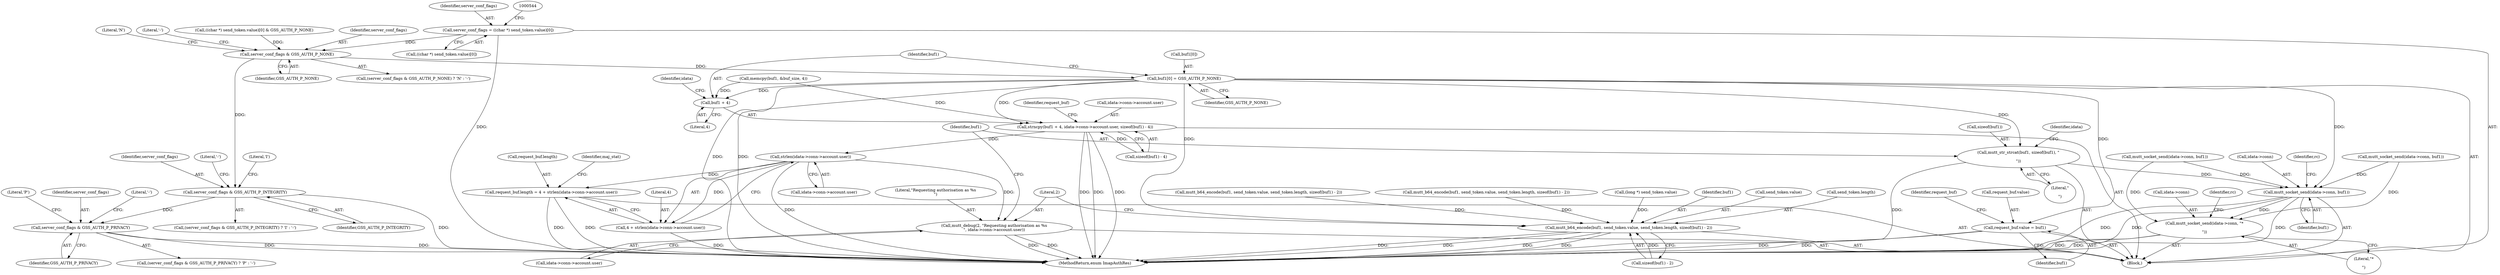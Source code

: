 digraph "0_neomutt_6f163e07ae68654d7ac5268cbb7565f6df79ad85_0@array" {
"1000530" [label="(Call,server_conf_flags = ((char *) send_token.value)[0])"];
"1000587" [label="(Call,server_conf_flags & GSS_AUTH_P_NONE)"];
"1000593" [label="(Call,server_conf_flags & GSS_AUTH_P_INTEGRITY)"];
"1000599" [label="(Call,server_conf_flags & GSS_AUTH_P_PRIVACY)"];
"1000617" [label="(Call,buf1[0] = GSS_AUTH_P_NONE)"];
"1000622" [label="(Call,strncpy(buf1 + 4, idata->conn->account.user, sizeof(buf1) - 4))"];
"1000648" [label="(Call,strlen(idata->conn->account.user))"];
"1000642" [label="(Call,request_buf.length = 4 + strlen(idata->conn->account.user))"];
"1000646" [label="(Call,4 + strlen(idata->conn->account.user))"];
"1000691" [label="(Call,mutt_debug(2, \"Requesting authorisation as %s\n\", idata->conn->account.user))"];
"1000623" [label="(Call,buf1 + 4)"];
"1000637" [label="(Call,request_buf.value = buf1)"];
"1000679" [label="(Call,mutt_b64_encode(buf1, send_token.value, send_token.length, sizeof(buf1) - 2))"];
"1000701" [label="(Call,mutt_str_strcat(buf1, sizeof(buf1), \"\r\n\"))"];
"1000706" [label="(Call,mutt_socket_send(idata->conn, buf1))"];
"1000763" [label="(Call,mutt_socket_send(idata->conn, \"*\r\n\"))"];
"1000589" [label="(Identifier,GSS_AUTH_P_NONE)"];
"1000646" [label="(Call,4 + strlen(idata->conn->account.user))"];
"1000590" [label="(Literal,'N')"];
"1000602" [label="(Literal,'P')"];
"1000596" [label="(Literal,'I')"];
"1000680" [label="(Identifier,buf1)"];
"1000708" [label="(Identifier,idata)"];
"1000767" [label="(Literal,\"*\r\n\")"];
"1000600" [label="(Identifier,server_conf_flags)"];
"1000612" [label="(Call,memcpy(buf1, &buf_size, 4))"];
"1000694" [label="(Call,idata->conn->account.user)"];
"1000587" [label="(Call,server_conf_flags & GSS_AUTH_P_NONE)"];
"1000707" [label="(Call,idata->conn)"];
"1000681" [label="(Call,send_token.value)"];
"1000595" [label="(Identifier,GSS_AUTH_P_INTEGRITY)"];
"1000591" [label="(Literal,'-')"];
"1000541" [label="(Call,((char *) send_token.value)[0] & GSS_AUTH_P_NONE)"];
"1000603" [label="(Literal,'-')"];
"1000639" [label="(Identifier,request_buf)"];
"1000702" [label="(Identifier,buf1)"];
"1000684" [label="(Call,send_token.length)"];
"1000621" [label="(Identifier,GSS_AUTH_P_NONE)"];
"1000453" [label="(Call,mutt_socket_send(idata->conn, buf1))"];
"1000629" [label="(Identifier,idata)"];
"1000710" [label="(Identifier,buf1)"];
"1000633" [label="(Call,sizeof(buf1) - 4)"];
"1000764" [label="(Call,idata->conn)"];
"1000622" [label="(Call,strncpy(buf1 + 4, idata->conn->account.user, sizeof(buf1) - 4))"];
"1000532" [label="(Call,((char *) send_token.value)[0])"];
"1000586" [label="(Call,(server_conf_flags & GSS_AUTH_P_NONE) ? 'N' : '-')"];
"1000770" [label="(Identifier,rc)"];
"1000530" [label="(Call,server_conf_flags = ((char *) send_token.value)[0])"];
"1000691" [label="(Call,mutt_debug(2, \"Requesting authorisation as %s\n\", idata->conn->account.user))"];
"1000594" [label="(Identifier,server_conf_flags)"];
"1000647" [label="(Literal,4)"];
"1000617" [label="(Call,buf1[0] = GSS_AUTH_P_NONE)"];
"1000642" [label="(Call,request_buf.length = 4 + strlen(idata->conn->account.user))"];
"1000693" [label="(Literal,\"Requesting authorisation as %s\n\")"];
"1000601" [label="(Identifier,GSS_AUTH_P_PRIVACY)"];
"1000637" [label="(Call,request_buf.value = buf1)"];
"1000618" [label="(Call,buf1[0])"];
"1000592" [label="(Call,(server_conf_flags & GSS_AUTH_P_INTEGRITY) ? 'I' : '-')"];
"1000624" [label="(Identifier,buf1)"];
"1000641" [label="(Identifier,buf1)"];
"1000312" [label="(Call,mutt_b64_encode(buf1, send_token.value, send_token.length, sizeof(buf1) - 2))"];
"1000763" [label="(Call,mutt_socket_send(idata->conn, \"*\r\n\"))"];
"1000623" [label="(Call,buf1 + 4)"];
"1000598" [label="(Call,(server_conf_flags & GSS_AUTH_P_PRIVACY) ? 'P' : '-')"];
"1000713" [label="(Identifier,rc)"];
"1000625" [label="(Literal,4)"];
"1000648" [label="(Call,strlen(idata->conn->account.user))"];
"1000638" [label="(Call,request_buf.value)"];
"1000687" [label="(Call,sizeof(buf1) - 2)"];
"1000431" [label="(Call,mutt_b64_encode(buf1, send_token.value, send_token.length, sizeof(buf1) - 2))"];
"1000705" [label="(Literal,\"\r\n\")"];
"1000531" [label="(Identifier,server_conf_flags)"];
"1000679" [label="(Call,mutt_b64_encode(buf1, send_token.value, send_token.length, sizeof(buf1) - 2))"];
"1000649" [label="(Call,idata->conn->account.user)"];
"1000120" [label="(Block,)"];
"1000597" [label="(Literal,'-')"];
"1000599" [label="(Call,server_conf_flags & GSS_AUTH_P_PRIVACY)"];
"1000703" [label="(Call,sizeof(buf1))"];
"1000573" [label="(Call,(long *) send_token.value)"];
"1000706" [label="(Call,mutt_socket_send(idata->conn, buf1))"];
"1000644" [label="(Identifier,request_buf)"];
"1000782" [label="(MethodReturn,enum ImapAuthRes)"];
"1000701" [label="(Call,mutt_str_strcat(buf1, sizeof(buf1), \"\r\n\"))"];
"1000593" [label="(Call,server_conf_flags & GSS_AUTH_P_INTEGRITY)"];
"1000643" [label="(Call,request_buf.length)"];
"1000588" [label="(Identifier,server_conf_flags)"];
"1000692" [label="(Literal,2)"];
"1000626" [label="(Call,idata->conn->account.user)"];
"1000334" [label="(Call,mutt_socket_send(idata->conn, buf1))"];
"1000657" [label="(Identifier,maj_stat)"];
"1000530" -> "1000120"  [label="AST: "];
"1000530" -> "1000532"  [label="CFG: "];
"1000531" -> "1000530"  [label="AST: "];
"1000532" -> "1000530"  [label="AST: "];
"1000544" -> "1000530"  [label="CFG: "];
"1000530" -> "1000782"  [label="DDG: "];
"1000530" -> "1000587"  [label="DDG: "];
"1000587" -> "1000586"  [label="AST: "];
"1000587" -> "1000589"  [label="CFG: "];
"1000588" -> "1000587"  [label="AST: "];
"1000589" -> "1000587"  [label="AST: "];
"1000590" -> "1000587"  [label="CFG: "];
"1000591" -> "1000587"  [label="CFG: "];
"1000541" -> "1000587"  [label="DDG: "];
"1000587" -> "1000593"  [label="DDG: "];
"1000587" -> "1000617"  [label="DDG: "];
"1000593" -> "1000592"  [label="AST: "];
"1000593" -> "1000595"  [label="CFG: "];
"1000594" -> "1000593"  [label="AST: "];
"1000595" -> "1000593"  [label="AST: "];
"1000596" -> "1000593"  [label="CFG: "];
"1000597" -> "1000593"  [label="CFG: "];
"1000593" -> "1000782"  [label="DDG: "];
"1000593" -> "1000599"  [label="DDG: "];
"1000599" -> "1000598"  [label="AST: "];
"1000599" -> "1000601"  [label="CFG: "];
"1000600" -> "1000599"  [label="AST: "];
"1000601" -> "1000599"  [label="AST: "];
"1000602" -> "1000599"  [label="CFG: "];
"1000603" -> "1000599"  [label="CFG: "];
"1000599" -> "1000782"  [label="DDG: "];
"1000599" -> "1000782"  [label="DDG: "];
"1000617" -> "1000120"  [label="AST: "];
"1000617" -> "1000621"  [label="CFG: "];
"1000618" -> "1000617"  [label="AST: "];
"1000621" -> "1000617"  [label="AST: "];
"1000624" -> "1000617"  [label="CFG: "];
"1000617" -> "1000782"  [label="DDG: "];
"1000617" -> "1000782"  [label="DDG: "];
"1000617" -> "1000622"  [label="DDG: "];
"1000617" -> "1000623"  [label="DDG: "];
"1000617" -> "1000637"  [label="DDG: "];
"1000617" -> "1000679"  [label="DDG: "];
"1000617" -> "1000701"  [label="DDG: "];
"1000617" -> "1000706"  [label="DDG: "];
"1000622" -> "1000120"  [label="AST: "];
"1000622" -> "1000633"  [label="CFG: "];
"1000623" -> "1000622"  [label="AST: "];
"1000626" -> "1000622"  [label="AST: "];
"1000633" -> "1000622"  [label="AST: "];
"1000639" -> "1000622"  [label="CFG: "];
"1000622" -> "1000782"  [label="DDG: "];
"1000622" -> "1000782"  [label="DDG: "];
"1000622" -> "1000782"  [label="DDG: "];
"1000612" -> "1000622"  [label="DDG: "];
"1000633" -> "1000622"  [label="DDG: "];
"1000622" -> "1000648"  [label="DDG: "];
"1000648" -> "1000646"  [label="AST: "];
"1000648" -> "1000649"  [label="CFG: "];
"1000649" -> "1000648"  [label="AST: "];
"1000646" -> "1000648"  [label="CFG: "];
"1000648" -> "1000782"  [label="DDG: "];
"1000648" -> "1000642"  [label="DDG: "];
"1000648" -> "1000646"  [label="DDG: "];
"1000648" -> "1000691"  [label="DDG: "];
"1000642" -> "1000120"  [label="AST: "];
"1000642" -> "1000646"  [label="CFG: "];
"1000643" -> "1000642"  [label="AST: "];
"1000646" -> "1000642"  [label="AST: "];
"1000657" -> "1000642"  [label="CFG: "];
"1000642" -> "1000782"  [label="DDG: "];
"1000642" -> "1000782"  [label="DDG: "];
"1000647" -> "1000646"  [label="AST: "];
"1000646" -> "1000782"  [label="DDG: "];
"1000691" -> "1000120"  [label="AST: "];
"1000691" -> "1000694"  [label="CFG: "];
"1000692" -> "1000691"  [label="AST: "];
"1000693" -> "1000691"  [label="AST: "];
"1000694" -> "1000691"  [label="AST: "];
"1000702" -> "1000691"  [label="CFG: "];
"1000691" -> "1000782"  [label="DDG: "];
"1000691" -> "1000782"  [label="DDG: "];
"1000623" -> "1000625"  [label="CFG: "];
"1000624" -> "1000623"  [label="AST: "];
"1000625" -> "1000623"  [label="AST: "];
"1000629" -> "1000623"  [label="CFG: "];
"1000612" -> "1000623"  [label="DDG: "];
"1000637" -> "1000120"  [label="AST: "];
"1000637" -> "1000641"  [label="CFG: "];
"1000638" -> "1000637"  [label="AST: "];
"1000641" -> "1000637"  [label="AST: "];
"1000644" -> "1000637"  [label="CFG: "];
"1000637" -> "1000782"  [label="DDG: "];
"1000637" -> "1000782"  [label="DDG: "];
"1000679" -> "1000120"  [label="AST: "];
"1000679" -> "1000687"  [label="CFG: "];
"1000680" -> "1000679"  [label="AST: "];
"1000681" -> "1000679"  [label="AST: "];
"1000684" -> "1000679"  [label="AST: "];
"1000687" -> "1000679"  [label="AST: "];
"1000692" -> "1000679"  [label="CFG: "];
"1000679" -> "1000782"  [label="DDG: "];
"1000679" -> "1000782"  [label="DDG: "];
"1000679" -> "1000782"  [label="DDG: "];
"1000679" -> "1000782"  [label="DDG: "];
"1000573" -> "1000679"  [label="DDG: "];
"1000431" -> "1000679"  [label="DDG: "];
"1000312" -> "1000679"  [label="DDG: "];
"1000687" -> "1000679"  [label="DDG: "];
"1000701" -> "1000120"  [label="AST: "];
"1000701" -> "1000705"  [label="CFG: "];
"1000702" -> "1000701"  [label="AST: "];
"1000703" -> "1000701"  [label="AST: "];
"1000705" -> "1000701"  [label="AST: "];
"1000708" -> "1000701"  [label="CFG: "];
"1000701" -> "1000782"  [label="DDG: "];
"1000701" -> "1000706"  [label="DDG: "];
"1000706" -> "1000120"  [label="AST: "];
"1000706" -> "1000710"  [label="CFG: "];
"1000707" -> "1000706"  [label="AST: "];
"1000710" -> "1000706"  [label="AST: "];
"1000713" -> "1000706"  [label="CFG: "];
"1000706" -> "1000782"  [label="DDG: "];
"1000706" -> "1000782"  [label="DDG: "];
"1000706" -> "1000782"  [label="DDG: "];
"1000453" -> "1000706"  [label="DDG: "];
"1000334" -> "1000706"  [label="DDG: "];
"1000706" -> "1000763"  [label="DDG: "];
"1000763" -> "1000120"  [label="AST: "];
"1000763" -> "1000767"  [label="CFG: "];
"1000764" -> "1000763"  [label="AST: "];
"1000767" -> "1000763"  [label="AST: "];
"1000770" -> "1000763"  [label="CFG: "];
"1000763" -> "1000782"  [label="DDG: "];
"1000763" -> "1000782"  [label="DDG: "];
"1000453" -> "1000763"  [label="DDG: "];
"1000334" -> "1000763"  [label="DDG: "];
}
